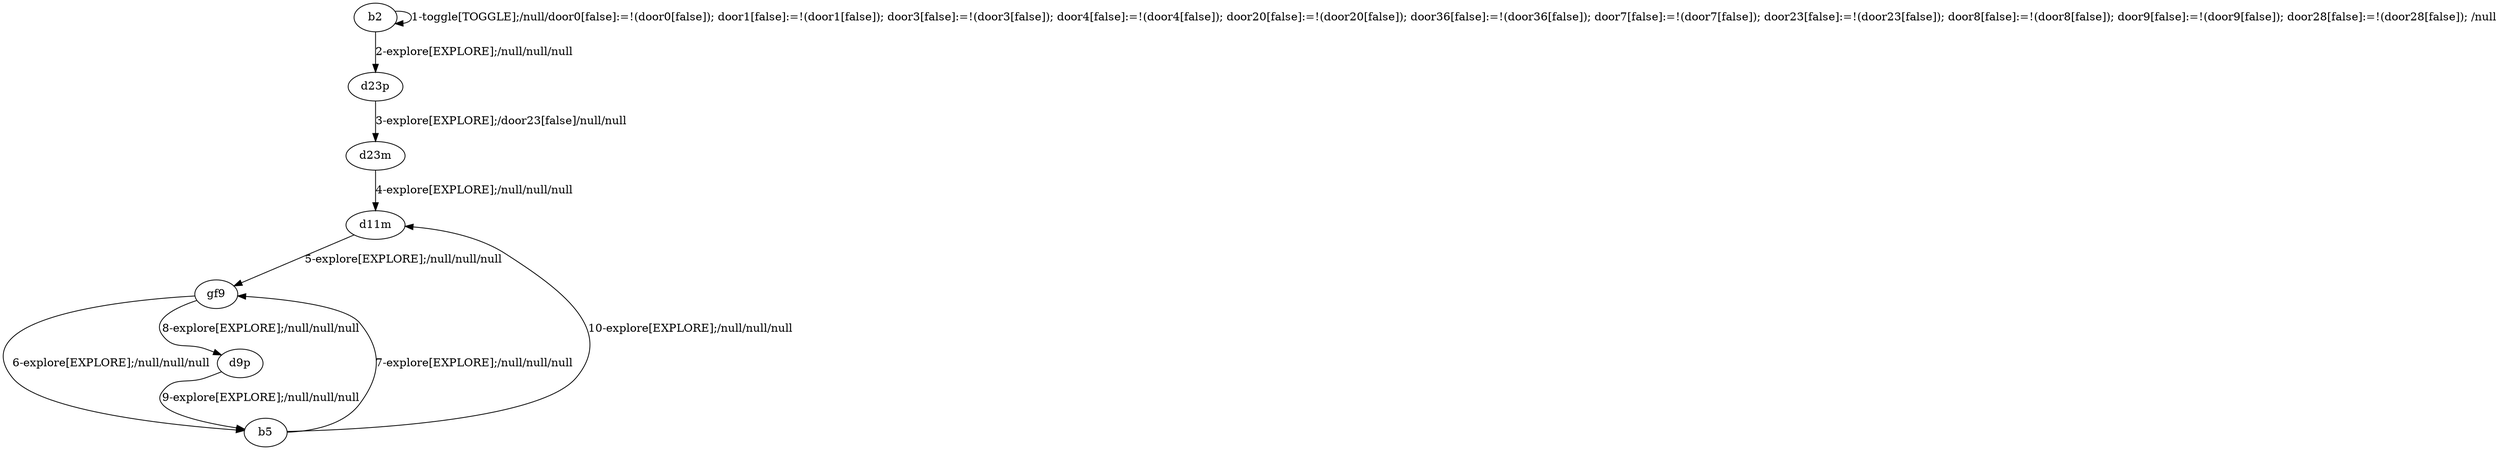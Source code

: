 # Total number of goals covered by this test: 6
# gf9 --> d9p
# gf9 --> b5
# b5 --> gf9
# d9p --> b5
# d23m --> d11m
# d11m --> gf9

digraph g {
"b2" -> "b2" [label = "1-toggle[TOGGLE];/null/door0[false]:=!(door0[false]); door1[false]:=!(door1[false]); door3[false]:=!(door3[false]); door4[false]:=!(door4[false]); door20[false]:=!(door20[false]); door36[false]:=!(door36[false]); door7[false]:=!(door7[false]); door23[false]:=!(door23[false]); door8[false]:=!(door8[false]); door9[false]:=!(door9[false]); door28[false]:=!(door28[false]); /null"];
"b2" -> "d23p" [label = "2-explore[EXPLORE];/null/null/null"];
"d23p" -> "d23m" [label = "3-explore[EXPLORE];/door23[false]/null/null"];
"d23m" -> "d11m" [label = "4-explore[EXPLORE];/null/null/null"];
"d11m" -> "gf9" [label = "5-explore[EXPLORE];/null/null/null"];
"gf9" -> "b5" [label = "6-explore[EXPLORE];/null/null/null"];
"b5" -> "gf9" [label = "7-explore[EXPLORE];/null/null/null"];
"gf9" -> "d9p" [label = "8-explore[EXPLORE];/null/null/null"];
"d9p" -> "b5" [label = "9-explore[EXPLORE];/null/null/null"];
"b5" -> "d11m" [label = "10-explore[EXPLORE];/null/null/null"];
}